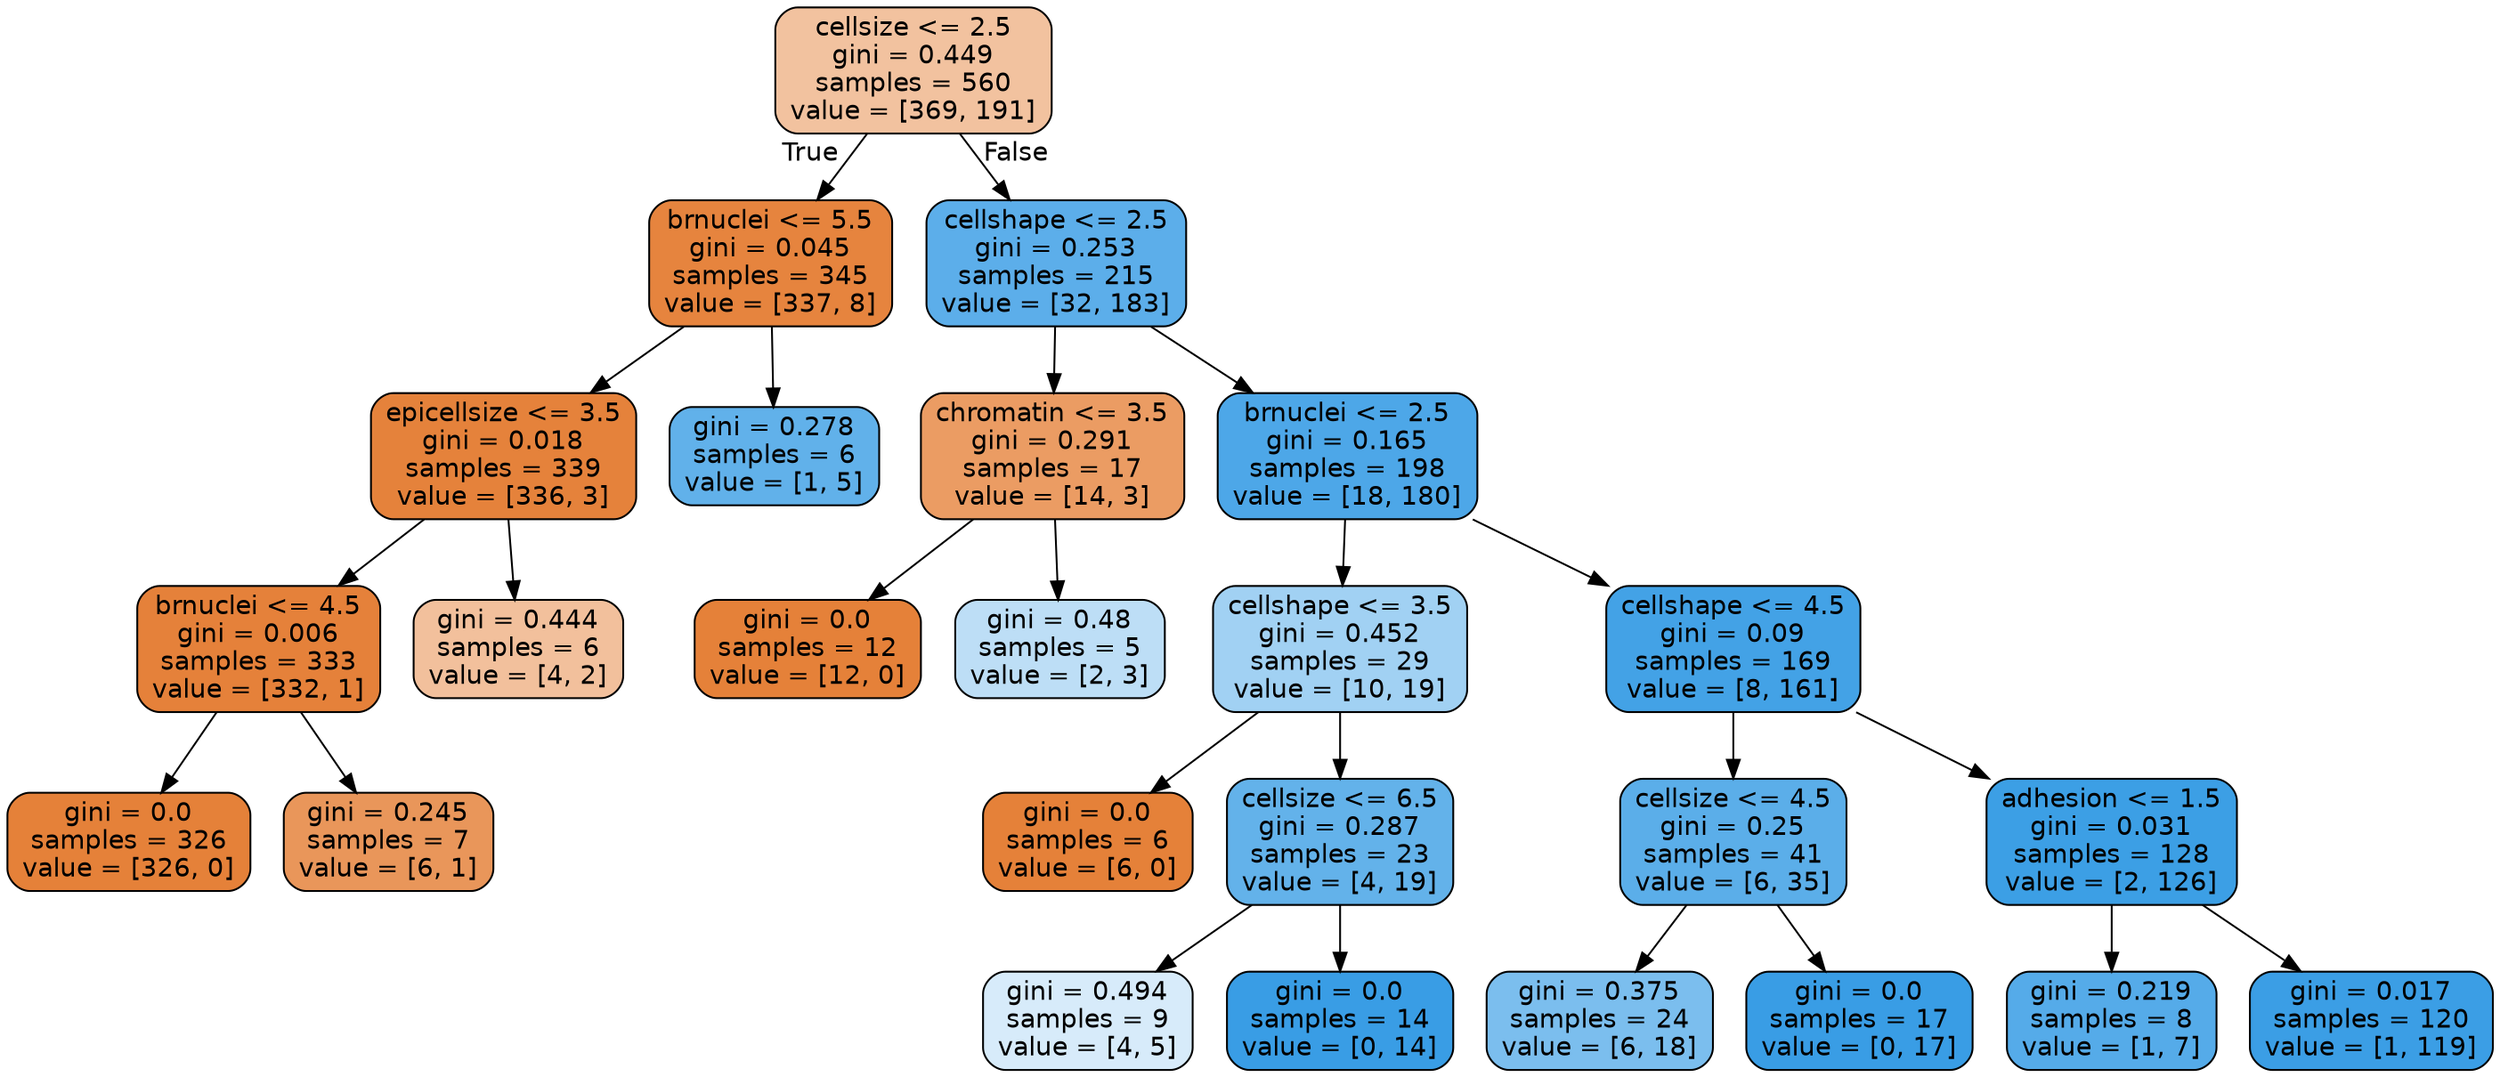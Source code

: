 digraph Tree {
node [shape=box, style="filled, rounded", color="black", fontname=helvetica] ;
edge [fontname=helvetica] ;
0 [label="cellsize <= 2.5\ngini = 0.449\nsamples = 560\nvalue = [369, 191]", fillcolor="#f2c29f"] ;
1 [label="brnuclei <= 5.5\ngini = 0.045\nsamples = 345\nvalue = [337, 8]", fillcolor="#e6843e"] ;
0 -> 1 [labeldistance=2.5, labelangle=45, headlabel="True"] ;
5 [label="epicellsize <= 3.5\ngini = 0.018\nsamples = 339\nvalue = [336, 3]", fillcolor="#e5823b"] ;
1 -> 5 ;
15 [label="brnuclei <= 4.5\ngini = 0.006\nsamples = 333\nvalue = [332, 1]", fillcolor="#e5813a"] ;
5 -> 15 ;
21 [label="gini = 0.0\nsamples = 326\nvalue = [326, 0]", fillcolor="#e58139"] ;
15 -> 21 ;
22 [label="gini = 0.245\nsamples = 7\nvalue = [6, 1]", fillcolor="#e9965a"] ;
15 -> 22 ;
16 [label="gini = 0.444\nsamples = 6\nvalue = [4, 2]", fillcolor="#f2c09c"] ;
5 -> 16 ;
6 [label="gini = 0.278\nsamples = 6\nvalue = [1, 5]", fillcolor="#61b1ea"] ;
1 -> 6 ;
2 [label="cellshape <= 2.5\ngini = 0.253\nsamples = 215\nvalue = [32, 183]", fillcolor="#5caeea"] ;
0 -> 2 [labeldistance=2.5, labelangle=-45, headlabel="False"] ;
3 [label="chromatin <= 3.5\ngini = 0.291\nsamples = 17\nvalue = [14, 3]", fillcolor="#eb9c63"] ;
2 -> 3 ;
11 [label="gini = 0.0\nsamples = 12\nvalue = [12, 0]", fillcolor="#e58139"] ;
3 -> 11 ;
12 [label="gini = 0.48\nsamples = 5\nvalue = [2, 3]", fillcolor="#bddef6"] ;
3 -> 12 ;
4 [label="brnuclei <= 2.5\ngini = 0.165\nsamples = 198\nvalue = [18, 180]", fillcolor="#4da7e8"] ;
2 -> 4 ;
7 [label="cellshape <= 3.5\ngini = 0.452\nsamples = 29\nvalue = [10, 19]", fillcolor="#a1d1f3"] ;
4 -> 7 ;
9 [label="gini = 0.0\nsamples = 6\nvalue = [6, 0]", fillcolor="#e58139"] ;
7 -> 9 ;
10 [label="cellsize <= 6.5\ngini = 0.287\nsamples = 23\nvalue = [4, 19]", fillcolor="#63b2ea"] ;
7 -> 10 ;
13 [label="gini = 0.494\nsamples = 9\nvalue = [4, 5]", fillcolor="#d7ebfa"] ;
10 -> 13 ;
14 [label="gini = 0.0\nsamples = 14\nvalue = [0, 14]", fillcolor="#399de5"] ;
10 -> 14 ;
8 [label="cellshape <= 4.5\ngini = 0.09\nsamples = 169\nvalue = [8, 161]", fillcolor="#43a2e6"] ;
4 -> 8 ;
17 [label="cellsize <= 4.5\ngini = 0.25\nsamples = 41\nvalue = [6, 35]", fillcolor="#5baee9"] ;
8 -> 17 ;
19 [label="gini = 0.375\nsamples = 24\nvalue = [6, 18]", fillcolor="#7bbeee"] ;
17 -> 19 ;
20 [label="gini = 0.0\nsamples = 17\nvalue = [0, 17]", fillcolor="#399de5"] ;
17 -> 20 ;
18 [label="adhesion <= 1.5\ngini = 0.031\nsamples = 128\nvalue = [2, 126]", fillcolor="#3c9fe5"] ;
8 -> 18 ;
23 [label="gini = 0.219\nsamples = 8\nvalue = [1, 7]", fillcolor="#55abe9"] ;
18 -> 23 ;
24 [label="gini = 0.017\nsamples = 120\nvalue = [1, 119]", fillcolor="#3b9ee5"] ;
18 -> 24 ;
}
